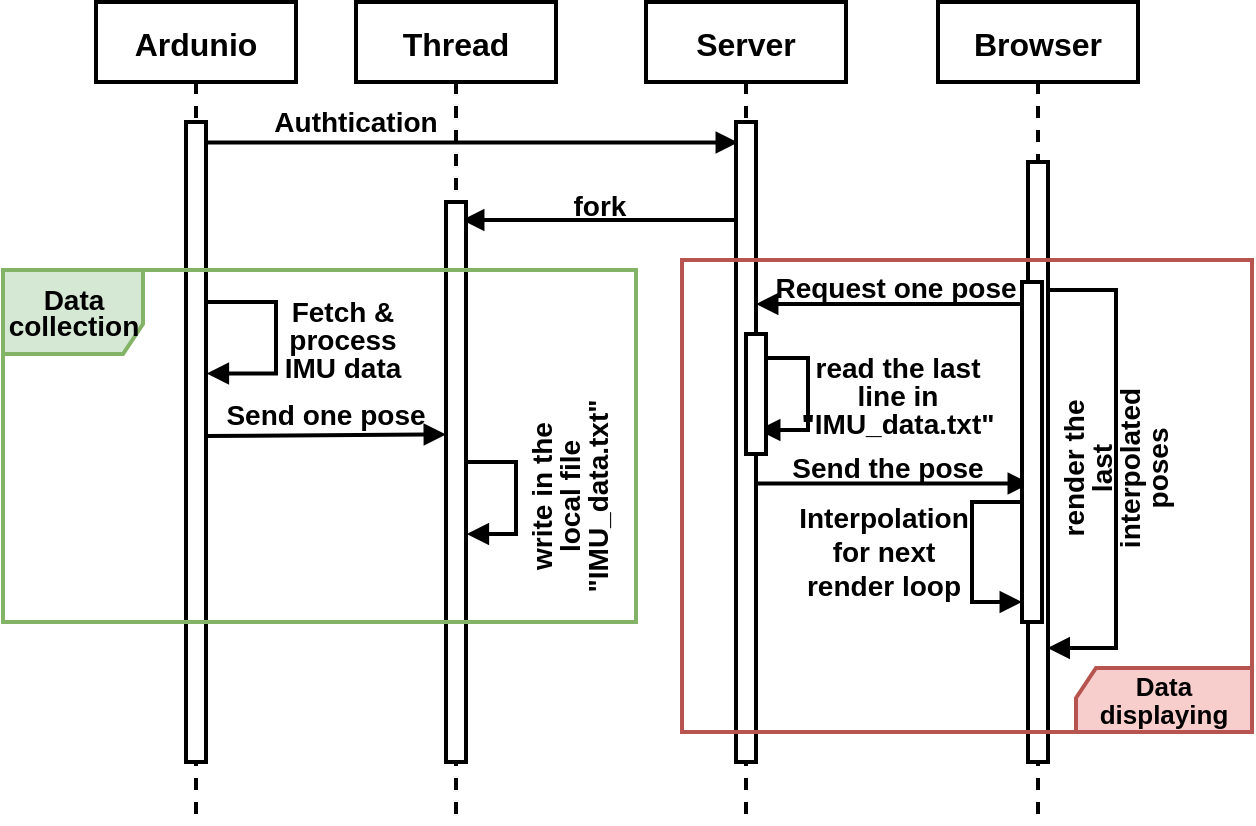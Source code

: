 <mxfile version="20.8.10" type="device"><diagram id="kgpKYQtTHZ0yAKxKKP6v" name="Page-1"><mxGraphModel dx="954" dy="727" grid="1" gridSize="10" guides="1" tooltips="1" connect="1" arrows="1" fold="1" page="1" pageScale="1" pageWidth="850" pageHeight="1100" math="0" shadow="0"><root><mxCell id="0"/><mxCell id="1" parent="0"/><mxCell id="tKCDBEX5gV-3pN8GhHbQ-27" value="" style="endArrow=block;html=1;rounded=0;edgeStyle=orthogonalEdgeStyle;endFill=1;fontSize=14;fontStyle=1;strokeWidth=2;" parent="1" edge="1"><mxGeometry width="50" height="50" relative="1" as="geometry"><mxPoint x="451" y="258" as="sourcePoint"/><mxPoint x="451" y="294" as="targetPoint"/><Array as="points"><mxPoint x="476" y="258"/><mxPoint x="476" y="294"/></Array></mxGeometry></mxCell><mxCell id="tKCDBEX5gV-3pN8GhHbQ-18" value="" style="endArrow=none;html=1;rounded=0;fontSize=14;startArrow=block;startFill=1;fontStyle=1;strokeWidth=2;" parent="1" edge="1"><mxGeometry width="50" height="50" relative="1" as="geometry"><mxPoint x="303" y="189" as="sourcePoint"/><mxPoint x="441" y="189" as="targetPoint"/></mxGeometry></mxCell><mxCell id="3nuBFxr9cyL0pnOWT2aG-1" value="Ardunio" style="shape=umlLifeline;perimeter=lifelinePerimeter;container=1;collapsible=0;recursiveResize=0;rounded=0;shadow=0;strokeWidth=2;fontSize=16;fontStyle=1" parent="1" vertex="1"><mxGeometry x="120" y="80" width="100" height="410" as="geometry"/></mxCell><mxCell id="3nuBFxr9cyL0pnOWT2aG-2" value="" style="points=[];perimeter=orthogonalPerimeter;rounded=0;shadow=0;strokeWidth=2;fontSize=14;fontStyle=1" parent="3nuBFxr9cyL0pnOWT2aG-1" vertex="1"><mxGeometry x="45" y="60" width="10" height="320" as="geometry"/></mxCell><mxCell id="tKCDBEX5gV-3pN8GhHbQ-5" value="" style="endArrow=block;html=1;rounded=0;edgeStyle=orthogonalEdgeStyle;endFill=1;fontSize=14;entryX=1.033;entryY=0.393;entryDx=0;entryDy=0;entryPerimeter=0;fontStyle=1;strokeWidth=2;" parent="3nuBFxr9cyL0pnOWT2aG-1" target="3nuBFxr9cyL0pnOWT2aG-2" edge="1"><mxGeometry width="50" height="50" relative="1" as="geometry"><mxPoint x="55" y="150" as="sourcePoint"/><mxPoint x="60" y="186" as="targetPoint"/><Array as="points"><mxPoint x="90" y="150"/><mxPoint x="90" y="186"/></Array></mxGeometry></mxCell><mxCell id="3nuBFxr9cyL0pnOWT2aG-5" value="Server" style="shape=umlLifeline;perimeter=lifelinePerimeter;container=1;collapsible=0;recursiveResize=0;rounded=0;shadow=0;strokeWidth=2;fontSize=16;fontStyle=1" parent="1" vertex="1"><mxGeometry x="395" y="80" width="100" height="410" as="geometry"/></mxCell><mxCell id="3nuBFxr9cyL0pnOWT2aG-6" value="" style="points=[];perimeter=orthogonalPerimeter;rounded=0;shadow=0;strokeWidth=2;fontSize=14;fontStyle=1" parent="3nuBFxr9cyL0pnOWT2aG-5" vertex="1"><mxGeometry x="45" y="60" width="10" height="320" as="geometry"/></mxCell><mxCell id="8PXzQ4dKsS1pM16eSr4z-1" value="" style="verticalLabelPosition=bottom;verticalAlign=top;html=1;shape=mxgraph.basic.rect;fillColor2=none;strokeWidth=2;size=20;indent=5;fontSize=14;fontStyle=1" parent="3nuBFxr9cyL0pnOWT2aG-5" vertex="1"><mxGeometry x="50" y="166" width="10" height="60" as="geometry"/></mxCell><mxCell id="3nuBFxr9cyL0pnOWT2aG-8" value="Authtication" style="verticalAlign=bottom;endArrow=block;entryX=0.1;entryY=0.032;shadow=0;strokeWidth=2;entryDx=0;entryDy=0;entryPerimeter=0;fontSize=14;labelBackgroundColor=none;fontStyle=1" parent="1" source="3nuBFxr9cyL0pnOWT2aG-2" target="3nuBFxr9cyL0pnOWT2aG-6" edge="1"><mxGeometry x="-0.436" relative="1" as="geometry"><mxPoint x="275" y="160" as="sourcePoint"/><mxPoint as="offset"/></mxGeometry></mxCell><mxCell id="tKCDBEX5gV-3pN8GhHbQ-6" value="&lt;p style=&quot;line-height: 100%;&quot;&gt;Fetch &amp;amp; process IMU data&lt;/p&gt;" style="text;html=1;strokeColor=none;fillColor=none;align=center;verticalAlign=middle;whiteSpace=wrap;rounded=0;fontSize=14;fontStyle=1;strokeWidth=2;" parent="1" vertex="1"><mxGeometry x="211" y="233" width="65" height="30" as="geometry"/></mxCell><mxCell id="tKCDBEX5gV-3pN8GhHbQ-7" value="Send one pose" style="verticalAlign=bottom;endArrow=block;shadow=0;strokeWidth=2;fontSize=14;entryX=0;entryY=0.415;entryDx=0;entryDy=0;entryPerimeter=0;labelBackgroundColor=none;fontStyle=1" parent="1" target="tKCDBEX5gV-3pN8GhHbQ-13" edge="1"><mxGeometry relative="1" as="geometry"><mxPoint x="175" y="297.0" as="sourcePoint"/><mxPoint x="300" y="297" as="targetPoint"/><mxPoint as="offset"/></mxGeometry></mxCell><mxCell id="tKCDBEX5gV-3pN8GhHbQ-12" value="Thread" style="shape=umlLifeline;perimeter=lifelinePerimeter;container=1;collapsible=0;recursiveResize=0;rounded=0;shadow=0;strokeWidth=2;fontSize=16;fontStyle=1" parent="1" vertex="1"><mxGeometry x="250" y="80" width="100" height="410" as="geometry"/></mxCell><mxCell id="tKCDBEX5gV-3pN8GhHbQ-13" value="" style="points=[];perimeter=orthogonalPerimeter;rounded=0;shadow=0;strokeWidth=2;fontSize=14;fontStyle=1" parent="tKCDBEX5gV-3pN8GhHbQ-12" vertex="1"><mxGeometry x="45" y="100" width="10" height="280" as="geometry"/></mxCell><mxCell id="tKCDBEX5gV-3pN8GhHbQ-8" value="" style="endArrow=block;html=1;rounded=0;edgeStyle=orthogonalEdgeStyle;endFill=1;fontSize=14;entryX=1.033;entryY=0.593;entryDx=0;entryDy=0;entryPerimeter=0;fontStyle=1;strokeWidth=2;" parent="1" target="tKCDBEX5gV-3pN8GhHbQ-13" edge="1"><mxGeometry width="50" height="50" relative="1" as="geometry"><mxPoint x="305" y="310" as="sourcePoint"/><mxPoint x="310" y="346" as="targetPoint"/><Array as="points"><mxPoint x="330" y="310"/><mxPoint x="330" y="346"/></Array></mxGeometry></mxCell><mxCell id="tKCDBEX5gV-3pN8GhHbQ-9" value="&lt;p style=&quot;line-height: 100%;&quot;&gt;write in the local file &quot;IMU_data.txt&quot;&lt;/p&gt;" style="text;html=1;strokeColor=none;fillColor=none;align=center;verticalAlign=middle;whiteSpace=wrap;rounded=0;fontSize=14;fontStyle=1;strokeWidth=2;horizontal=0;" parent="1" vertex="1"><mxGeometry x="326" y="312" width="60" height="30" as="geometry"/></mxCell><mxCell id="tKCDBEX5gV-3pN8GhHbQ-3" value="&lt;p style=&quot;line-height: 81%;&quot;&gt;&lt;font style=&quot;font-size: 14px;&quot;&gt;Data collection&lt;/font&gt;&lt;/p&gt;" style="shape=umlFrame;whiteSpace=wrap;html=1;fontSize=16;movable=1;resizable=1;rotatable=1;deletable=1;editable=1;connectable=1;width=70;height=42;fontStyle=1;strokeWidth=2;fillColor=#d5e8d4;strokeColor=#82b366;" parent="1" vertex="1"><mxGeometry x="73.5" y="214" width="316.5" height="176" as="geometry"/></mxCell><mxCell id="tKCDBEX5gV-3pN8GhHbQ-19" value="" style="endArrow=none;html=1;rounded=0;fontSize=14;startArrow=block;startFill=1;fontStyle=1;strokeWidth=2;" parent="1" edge="1"><mxGeometry width="50" height="50" relative="1" as="geometry"><mxPoint x="450.0" y="231" as="sourcePoint"/><mxPoint x="588" y="231" as="targetPoint"/></mxGeometry></mxCell><mxCell id="tKCDBEX5gV-3pN8GhHbQ-22" value="" style="endArrow=block;html=1;rounded=0;fontSize=14;endFill=1;fontStyle=1;strokeWidth=2;" parent="1" edge="1"><mxGeometry width="50" height="50" relative="1" as="geometry"><mxPoint x="449" y="320.72" as="sourcePoint"/><mxPoint x="587" y="320.72" as="targetPoint"/></mxGeometry></mxCell><mxCell id="tKCDBEX5gV-3pN8GhHbQ-1" value="Browser" style="shape=umlLifeline;perimeter=lifelinePerimeter;container=1;collapsible=0;recursiveResize=0;rounded=0;shadow=0;strokeWidth=2;fontSize=16;fontStyle=1" parent="1" vertex="1"><mxGeometry x="541" y="80" width="100" height="410" as="geometry"/></mxCell><mxCell id="tKCDBEX5gV-3pN8GhHbQ-29" value="" style="endArrow=block;html=1;rounded=0;edgeStyle=orthogonalEdgeStyle;endFill=1;fontSize=14;entryX=0.976;entryY=0.81;entryDx=0;entryDy=0;entryPerimeter=0;fontStyle=1;strokeWidth=2;" parent="tKCDBEX5gV-3pN8GhHbQ-1" target="tKCDBEX5gV-3pN8GhHbQ-2" edge="1"><mxGeometry width="50" height="50" relative="1" as="geometry"><mxPoint x="50" y="144" as="sourcePoint"/><mxPoint x="59.08" y="320.5" as="targetPoint"/><Array as="points"><mxPoint x="89" y="144"/><mxPoint x="89" y="323"/></Array></mxGeometry></mxCell><mxCell id="tKCDBEX5gV-3pN8GhHbQ-2" value="" style="points=[];perimeter=orthogonalPerimeter;rounded=0;shadow=0;strokeWidth=2;fontSize=14;fontStyle=1" parent="tKCDBEX5gV-3pN8GhHbQ-1" vertex="1"><mxGeometry x="45" y="80" width="10" height="300" as="geometry"/></mxCell><mxCell id="tKCDBEX5gV-3pN8GhHbQ-31" value="Request one pose" style="text;html=1;strokeColor=none;fillColor=none;align=center;verticalAlign=middle;whiteSpace=wrap;rounded=0;fontSize=14;fontStyle=1;strokeWidth=2;" parent="tKCDBEX5gV-3pN8GhHbQ-1" vertex="1"><mxGeometry x="-101" y="128" width="160" height="30" as="geometry"/></mxCell><mxCell id="tKCDBEX5gV-3pN8GhHbQ-42" value="" style="verticalLabelPosition=bottom;verticalAlign=top;html=1;shape=mxgraph.basic.rect;fillColor2=none;strokeWidth=2;size=20;indent=5;fontSize=14;fontStyle=1" parent="tKCDBEX5gV-3pN8GhHbQ-1" vertex="1"><mxGeometry x="42" y="140" width="10" height="170" as="geometry"/></mxCell><mxCell id="tKCDBEX5gV-3pN8GhHbQ-39" value="" style="endArrow=block;html=1;rounded=0;edgeStyle=orthogonalEdgeStyle;endFill=1;fontSize=14;fontStyle=1;strokeWidth=2;" parent="tKCDBEX5gV-3pN8GhHbQ-1" edge="1"><mxGeometry width="50" height="50" relative="1" as="geometry"><mxPoint x="42" y="250.0" as="sourcePoint"/><mxPoint x="42" y="300" as="targetPoint"/><Array as="points"><mxPoint x="17" y="250"/><mxPoint x="17" y="300"/></Array></mxGeometry></mxCell><mxCell id="tKCDBEX5gV-3pN8GhHbQ-25" value="&lt;p style=&quot;line-height: 80%;&quot;&gt;&lt;font style=&quot;font-size: 13px;&quot;&gt;Data displaying&lt;/font&gt;&lt;/p&gt;" style="shape=umlFrame;whiteSpace=wrap;html=1;width=88;height=32;fontSize=16;direction=west;fontStyle=1;strokeWidth=2;fillColor=#f8cecc;strokeColor=#b85450;" parent="1" vertex="1"><mxGeometry x="413" y="209" width="285" height="236" as="geometry"/></mxCell><mxCell id="tKCDBEX5gV-3pN8GhHbQ-26" value="fork" style="text;html=1;strokeColor=none;fillColor=none;align=center;verticalAlign=middle;whiteSpace=wrap;rounded=0;fontSize=14;fontStyle=1;strokeWidth=2;" parent="1" vertex="1"><mxGeometry x="342" y="167" width="60" height="30" as="geometry"/></mxCell><mxCell id="tKCDBEX5gV-3pN8GhHbQ-28" value="&lt;p style=&quot;line-height: 100%;&quot;&gt;read the last line in &quot;IMU_data.txt&quot;&lt;/p&gt;" style="text;html=1;strokeColor=none;fillColor=none;align=center;verticalAlign=middle;whiteSpace=wrap;rounded=0;fontSize=14;fontStyle=1;strokeWidth=2;" parent="1" vertex="1"><mxGeometry x="491" y="261" width="60" height="30" as="geometry"/></mxCell><mxCell id="tKCDBEX5gV-3pN8GhHbQ-30" value="&lt;p style=&quot;line-height: 100%;&quot;&gt;render the last&lt;br style=&quot;font-size: 14px;&quot;&gt;interpolated poses&lt;/p&gt;" style="text;html=1;strokeColor=none;fillColor=none;align=center;verticalAlign=middle;whiteSpace=wrap;rounded=0;fontSize=14;fontStyle=1;strokeWidth=2;horizontal=0;" parent="1" vertex="1"><mxGeometry x="599" y="298" width="60" height="30" as="geometry"/></mxCell><mxCell id="tKCDBEX5gV-3pN8GhHbQ-32" value="Send the pose" style="text;html=1;strokeColor=none;fillColor=none;align=center;verticalAlign=middle;whiteSpace=wrap;rounded=0;fontSize=14;fontStyle=1;strokeWidth=2;" parent="1" vertex="1"><mxGeometry x="436" y="298" width="160" height="30" as="geometry"/></mxCell><mxCell id="tKCDBEX5gV-3pN8GhHbQ-40" value="Interpolation for next render loop" style="text;html=1;strokeColor=none;fillColor=none;align=center;verticalAlign=middle;whiteSpace=wrap;rounded=0;fontSize=14;flipH=1;fontStyle=1;strokeWidth=2;" parent="1" vertex="1"><mxGeometry x="484" y="340" width="60" height="30" as="geometry"/></mxCell></root></mxGraphModel></diagram></mxfile>